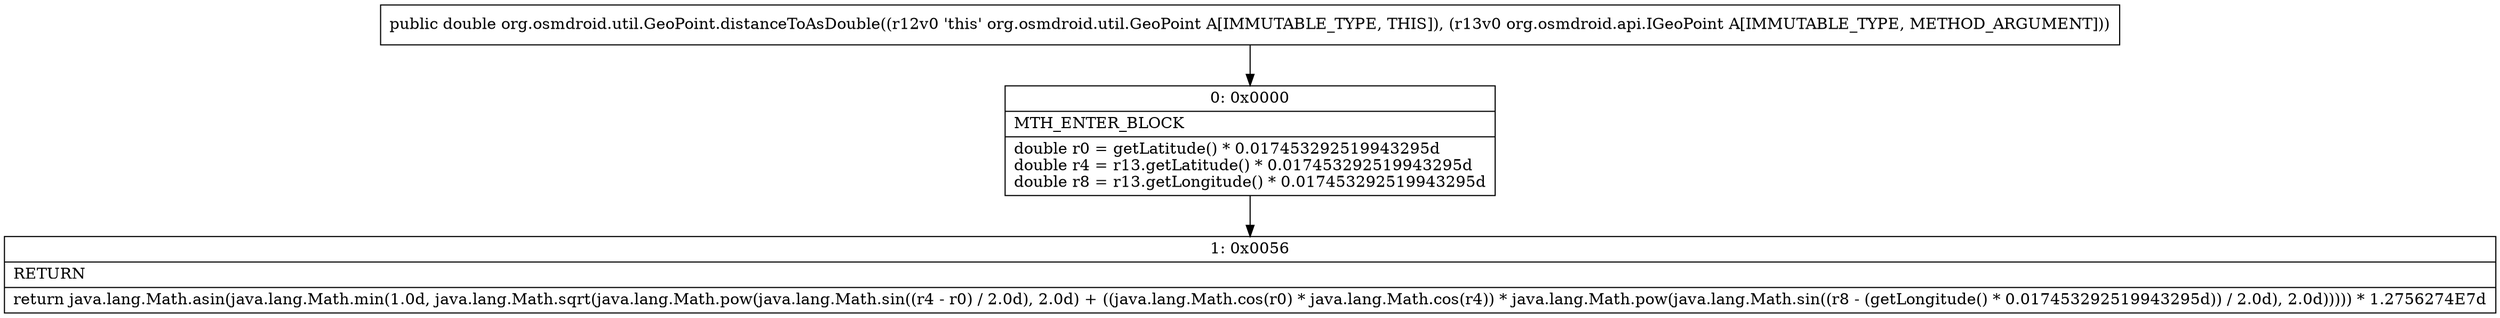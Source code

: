 digraph "CFG fororg.osmdroid.util.GeoPoint.distanceToAsDouble(Lorg\/osmdroid\/api\/IGeoPoint;)D" {
Node_0 [shape=record,label="{0\:\ 0x0000|MTH_ENTER_BLOCK\l|double r0 = getLatitude() * 0.017453292519943295d\ldouble r4 = r13.getLatitude() * 0.017453292519943295d\ldouble r8 = r13.getLongitude() * 0.017453292519943295d\l}"];
Node_1 [shape=record,label="{1\:\ 0x0056|RETURN\l|return java.lang.Math.asin(java.lang.Math.min(1.0d, java.lang.Math.sqrt(java.lang.Math.pow(java.lang.Math.sin((r4 \- r0) \/ 2.0d), 2.0d) + ((java.lang.Math.cos(r0) * java.lang.Math.cos(r4)) * java.lang.Math.pow(java.lang.Math.sin((r8 \- (getLongitude() * 0.017453292519943295d)) \/ 2.0d), 2.0d))))) * 1.2756274E7d\l}"];
MethodNode[shape=record,label="{public double org.osmdroid.util.GeoPoint.distanceToAsDouble((r12v0 'this' org.osmdroid.util.GeoPoint A[IMMUTABLE_TYPE, THIS]), (r13v0 org.osmdroid.api.IGeoPoint A[IMMUTABLE_TYPE, METHOD_ARGUMENT])) }"];
MethodNode -> Node_0;
Node_0 -> Node_1;
}

